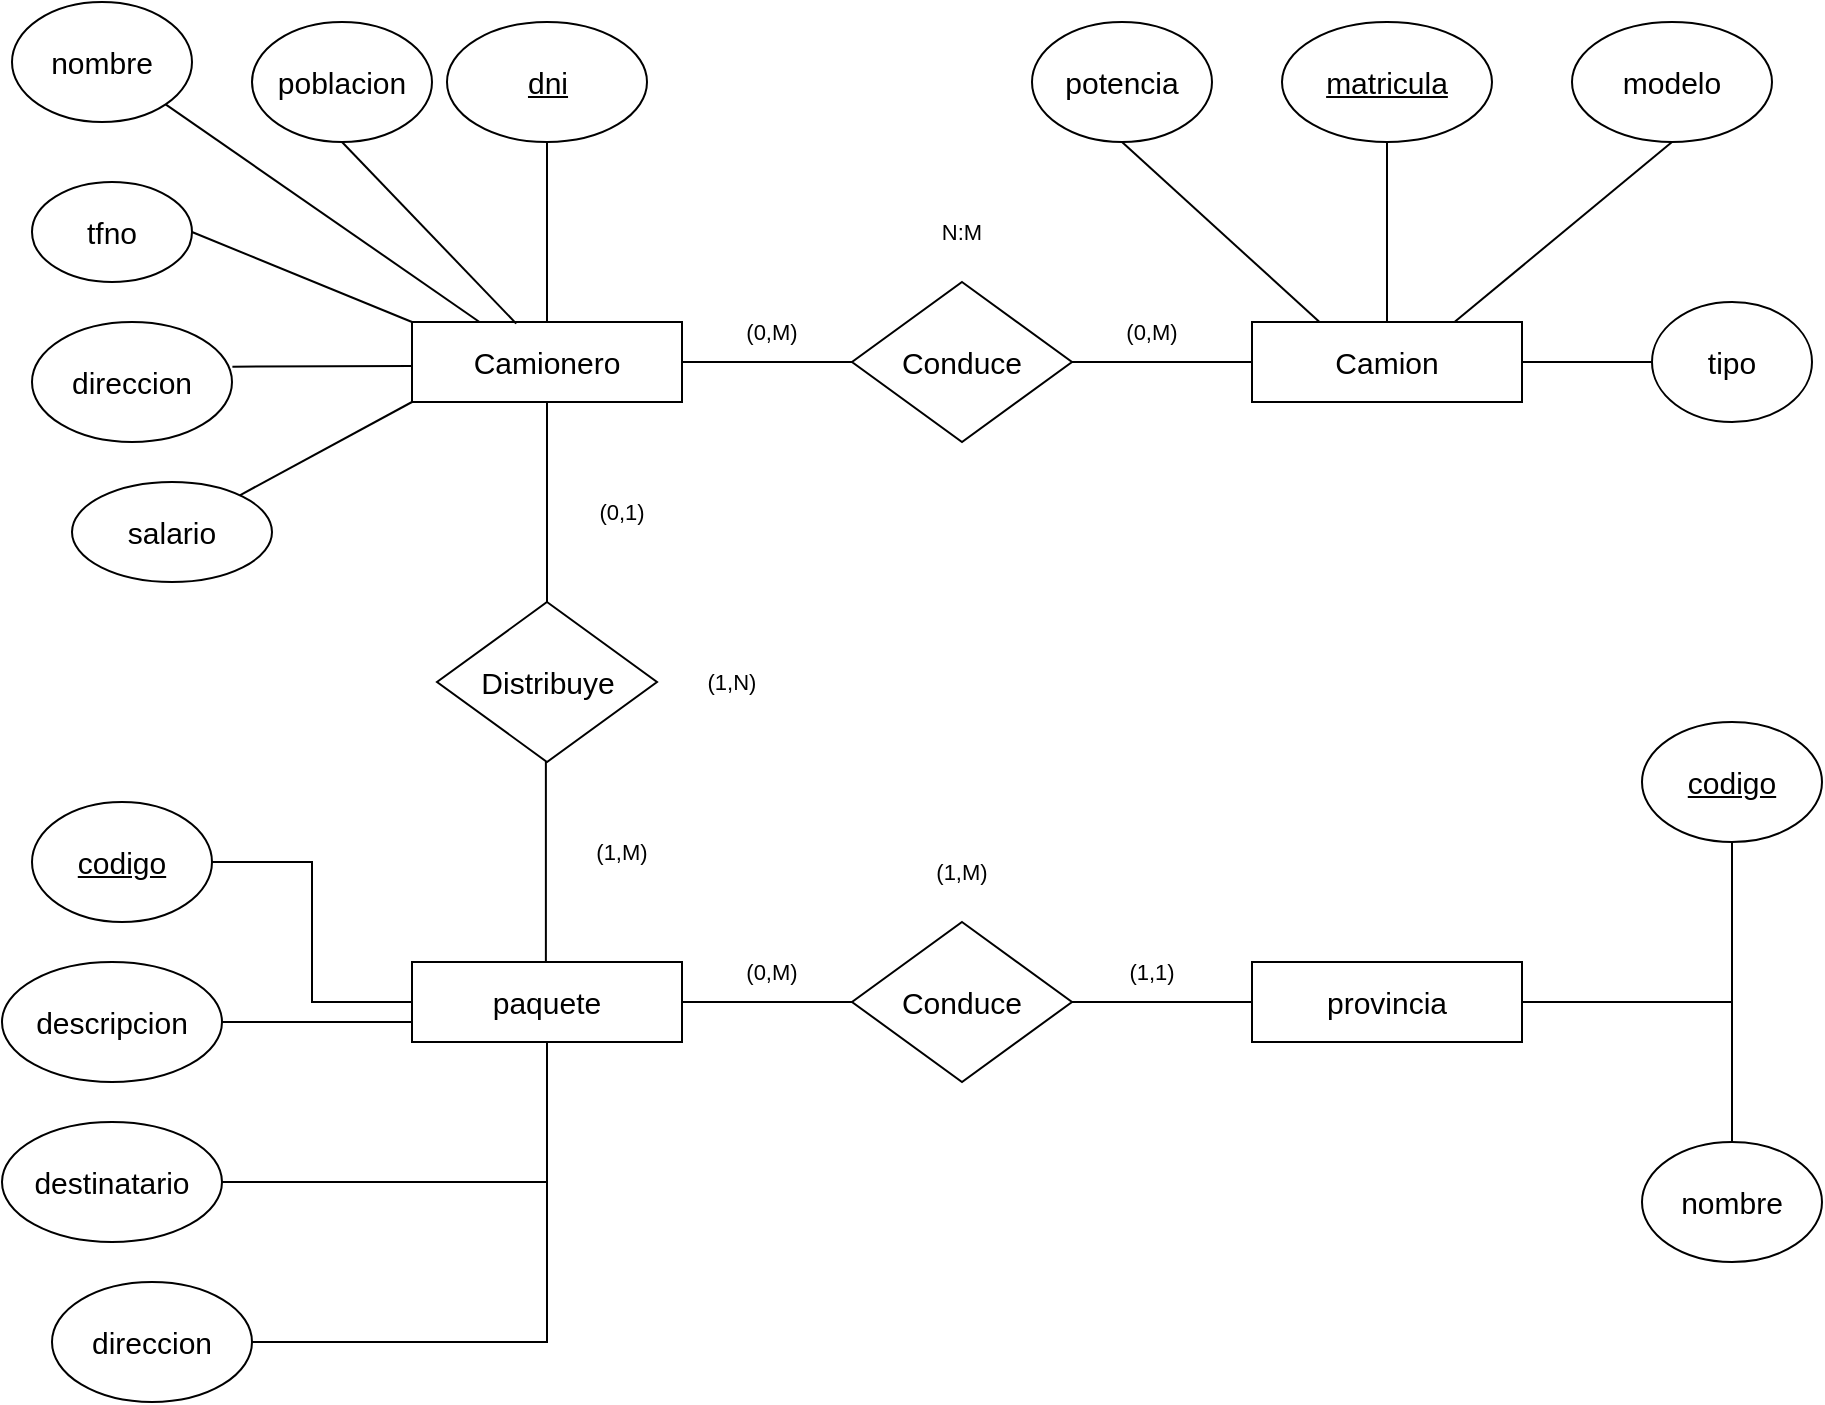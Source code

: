 <mxfile version="24.0.5" type="device" pages="2">
  <diagram name="Página-1" id="KXbG92y5uAsCccmv_xVL">
    <mxGraphModel dx="836" dy="478" grid="1" gridSize="10" guides="1" tooltips="1" connect="1" arrows="1" fold="1" page="1" pageScale="1" pageWidth="1920" pageHeight="1200" math="0" shadow="0">
      <root>
        <mxCell id="0" />
        <mxCell id="1" parent="0" />
        <mxCell id="WbHJc0x74v06CvwMN0MW-1" value="&lt;font style=&quot;font-size: 15px;&quot;&gt;nombre&lt;/font&gt;" style="ellipse;whiteSpace=wrap;html=1;" vertex="1" parent="1">
          <mxGeometry x="80" y="50" width="90" height="60" as="geometry" />
        </mxCell>
        <mxCell id="WbHJc0x74v06CvwMN0MW-2" value="&lt;font style=&quot;font-size: 15px;&quot;&gt;poblacion&lt;/font&gt;" style="ellipse;whiteSpace=wrap;html=1;" vertex="1" parent="1">
          <mxGeometry x="200" y="60" width="90" height="60" as="geometry" />
        </mxCell>
        <mxCell id="WbHJc0x74v06CvwMN0MW-3" value="&lt;u&gt;&lt;font style=&quot;font-size: 15px;&quot;&gt;dni&lt;/font&gt;&lt;/u&gt;" style="ellipse;whiteSpace=wrap;html=1;" vertex="1" parent="1">
          <mxGeometry x="297.5" y="60" width="100" height="60" as="geometry" />
        </mxCell>
        <mxCell id="WbHJc0x74v06CvwMN0MW-4" value="&lt;font style=&quot;font-size: 15px;&quot;&gt;Camionero&lt;/font&gt;" style="rounded=0;whiteSpace=wrap;html=1;" vertex="1" parent="1">
          <mxGeometry x="280" y="210" width="135" height="40" as="geometry" />
        </mxCell>
        <mxCell id="WbHJc0x74v06CvwMN0MW-5" value="" style="endArrow=none;html=1;rounded=0;exitX=0.5;exitY=1;exitDx=0;exitDy=0;entryX=0.5;entryY=0;entryDx=0;entryDy=0;" edge="1" parent="1" source="WbHJc0x74v06CvwMN0MW-3" target="WbHJc0x74v06CvwMN0MW-4">
          <mxGeometry width="50" height="50" relative="1" as="geometry">
            <mxPoint x="280" y="270" as="sourcePoint" />
            <mxPoint x="330" y="220" as="targetPoint" />
          </mxGeometry>
        </mxCell>
        <mxCell id="WbHJc0x74v06CvwMN0MW-6" value="" style="endArrow=none;html=1;rounded=0;entryX=0.5;entryY=1;entryDx=0;entryDy=0;exitX=0.386;exitY=0.02;exitDx=0;exitDy=0;exitPerimeter=0;" edge="1" parent="1" source="WbHJc0x74v06CvwMN0MW-4" target="WbHJc0x74v06CvwMN0MW-2">
          <mxGeometry width="50" height="50" relative="1" as="geometry">
            <mxPoint x="210" y="170" as="sourcePoint" />
            <mxPoint x="260" y="120" as="targetPoint" />
          </mxGeometry>
        </mxCell>
        <mxCell id="WbHJc0x74v06CvwMN0MW-8" value="" style="endArrow=none;html=1;rounded=0;entryX=0.25;entryY=0;entryDx=0;entryDy=0;exitX=1;exitY=1;exitDx=0;exitDy=0;" edge="1" parent="1" source="WbHJc0x74v06CvwMN0MW-1" target="WbHJc0x74v06CvwMN0MW-4">
          <mxGeometry width="50" height="50" relative="1" as="geometry">
            <mxPoint x="280" y="270" as="sourcePoint" />
            <mxPoint x="330" y="220" as="targetPoint" />
          </mxGeometry>
        </mxCell>
        <mxCell id="WbHJc0x74v06CvwMN0MW-9" value="&lt;font style=&quot;font-size: 15px;&quot;&gt;tfno&lt;/font&gt;" style="ellipse;whiteSpace=wrap;html=1;" vertex="1" parent="1">
          <mxGeometry x="90" y="140" width="80" height="50" as="geometry" />
        </mxCell>
        <mxCell id="WbHJc0x74v06CvwMN0MW-10" value="" style="endArrow=none;html=1;rounded=0;entryX=0;entryY=0;entryDx=0;entryDy=0;exitX=1;exitY=0.5;exitDx=0;exitDy=0;" edge="1" parent="1" source="WbHJc0x74v06CvwMN0MW-9" target="WbHJc0x74v06CvwMN0MW-4">
          <mxGeometry width="50" height="50" relative="1" as="geometry">
            <mxPoint x="280" y="270" as="sourcePoint" />
            <mxPoint x="330" y="220" as="targetPoint" />
          </mxGeometry>
        </mxCell>
        <mxCell id="WbHJc0x74v06CvwMN0MW-11" value="&lt;font style=&quot;font-size: 15px;&quot;&gt;direccion&lt;/font&gt;" style="ellipse;whiteSpace=wrap;html=1;" vertex="1" parent="1">
          <mxGeometry x="90" y="210" width="100" height="60" as="geometry" />
        </mxCell>
        <mxCell id="WbHJc0x74v06CvwMN0MW-12" value="" style="endArrow=none;html=1;rounded=0;exitX=1.002;exitY=0.372;exitDx=0;exitDy=0;exitPerimeter=0;" edge="1" parent="1" source="WbHJc0x74v06CvwMN0MW-11">
          <mxGeometry width="50" height="50" relative="1" as="geometry">
            <mxPoint x="280" y="270" as="sourcePoint" />
            <mxPoint x="280" y="232" as="targetPoint" />
          </mxGeometry>
        </mxCell>
        <mxCell id="WbHJc0x74v06CvwMN0MW-13" value="&lt;font style=&quot;font-size: 15px;&quot;&gt;salario&lt;/font&gt;" style="ellipse;whiteSpace=wrap;html=1;" vertex="1" parent="1">
          <mxGeometry x="110" y="290" width="100" height="50" as="geometry" />
        </mxCell>
        <mxCell id="WbHJc0x74v06CvwMN0MW-14" value="" style="endArrow=none;html=1;rounded=0;entryX=0;entryY=1;entryDx=0;entryDy=0;" edge="1" parent="1" source="WbHJc0x74v06CvwMN0MW-13" target="WbHJc0x74v06CvwMN0MW-4">
          <mxGeometry width="50" height="50" relative="1" as="geometry">
            <mxPoint x="280" y="270" as="sourcePoint" />
            <mxPoint x="330" y="220" as="targetPoint" />
          </mxGeometry>
        </mxCell>
        <mxCell id="WbHJc0x74v06CvwMN0MW-15" value="" style="endArrow=none;html=1;rounded=0;entryX=1;entryY=0.5;entryDx=0;entryDy=0;exitX=0;exitY=0.5;exitDx=0;exitDy=0;" edge="1" parent="1" source="WbHJc0x74v06CvwMN0MW-16" target="WbHJc0x74v06CvwMN0MW-4">
          <mxGeometry width="50" height="50" relative="1" as="geometry">
            <mxPoint x="500" y="230" as="sourcePoint" />
            <mxPoint x="490" y="220" as="targetPoint" />
          </mxGeometry>
        </mxCell>
        <mxCell id="WbHJc0x74v06CvwMN0MW-16" value="&lt;font style=&quot;font-size: 15px;&quot;&gt;Conduce&lt;/font&gt;" style="rhombus;whiteSpace=wrap;html=1;" vertex="1" parent="1">
          <mxGeometry x="500" y="190" width="110" height="80" as="geometry" />
        </mxCell>
        <mxCell id="WbHJc0x74v06CvwMN0MW-17" value="" style="endArrow=none;html=1;rounded=0;exitX=0;exitY=0.5;exitDx=0;exitDy=0;entryX=1;entryY=0.5;entryDx=0;entryDy=0;" edge="1" parent="1" source="WbHJc0x74v06CvwMN0MW-18" target="WbHJc0x74v06CvwMN0MW-16">
          <mxGeometry width="50" height="50" relative="1" as="geometry">
            <mxPoint x="695" y="229.44" as="sourcePoint" />
            <mxPoint x="620" y="230" as="targetPoint" />
          </mxGeometry>
        </mxCell>
        <mxCell id="WbHJc0x74v06CvwMN0MW-18" value="&lt;font style=&quot;font-size: 15px;&quot;&gt;Camion&lt;/font&gt;" style="rounded=0;whiteSpace=wrap;html=1;" vertex="1" parent="1">
          <mxGeometry x="700" y="210" width="135" height="40" as="geometry" />
        </mxCell>
        <mxCell id="WbHJc0x74v06CvwMN0MW-19" value="&lt;font style=&quot;font-size: 15px;&quot;&gt;potencia&lt;/font&gt;" style="ellipse;whiteSpace=wrap;html=1;" vertex="1" parent="1">
          <mxGeometry x="590" y="60" width="90" height="60" as="geometry" />
        </mxCell>
        <mxCell id="WbHJc0x74v06CvwMN0MW-20" value="&lt;u&gt;&lt;font style=&quot;font-size: 15px;&quot;&gt;matricula&lt;/font&gt;&lt;/u&gt;" style="ellipse;whiteSpace=wrap;html=1;" vertex="1" parent="1">
          <mxGeometry x="715" y="60" width="105" height="60" as="geometry" />
        </mxCell>
        <mxCell id="WbHJc0x74v06CvwMN0MW-21" value="&lt;font style=&quot;font-size: 15px;&quot;&gt;modelo&lt;/font&gt;" style="ellipse;whiteSpace=wrap;html=1;" vertex="1" parent="1">
          <mxGeometry x="860" y="60" width="100" height="60" as="geometry" />
        </mxCell>
        <mxCell id="WbHJc0x74v06CvwMN0MW-22" value="" style="endArrow=none;html=1;rounded=0;entryX=0.5;entryY=1;entryDx=0;entryDy=0;exitX=0.5;exitY=0;exitDx=0;exitDy=0;" edge="1" parent="1" source="WbHJc0x74v06CvwMN0MW-18" target="WbHJc0x74v06CvwMN0MW-20">
          <mxGeometry width="50" height="50" relative="1" as="geometry">
            <mxPoint x="560" y="210" as="sourcePoint" />
            <mxPoint x="610" y="160" as="targetPoint" />
          </mxGeometry>
        </mxCell>
        <mxCell id="WbHJc0x74v06CvwMN0MW-23" value="" style="endArrow=none;html=1;rounded=0;entryX=0.5;entryY=1;entryDx=0;entryDy=0;exitX=0.25;exitY=0;exitDx=0;exitDy=0;" edge="1" parent="1" source="WbHJc0x74v06CvwMN0MW-18" target="WbHJc0x74v06CvwMN0MW-19">
          <mxGeometry width="50" height="50" relative="1" as="geometry">
            <mxPoint x="560" y="210" as="sourcePoint" />
            <mxPoint x="610" y="160" as="targetPoint" />
          </mxGeometry>
        </mxCell>
        <mxCell id="WbHJc0x74v06CvwMN0MW-24" value="" style="endArrow=none;html=1;rounded=0;entryX=0.5;entryY=1;entryDx=0;entryDy=0;exitX=0.75;exitY=0;exitDx=0;exitDy=0;" edge="1" parent="1" source="WbHJc0x74v06CvwMN0MW-18" target="WbHJc0x74v06CvwMN0MW-21">
          <mxGeometry width="50" height="50" relative="1" as="geometry">
            <mxPoint x="560" y="210" as="sourcePoint" />
            <mxPoint x="610" y="160" as="targetPoint" />
          </mxGeometry>
        </mxCell>
        <mxCell id="WbHJc0x74v06CvwMN0MW-25" value="&lt;font style=&quot;font-size: 15px;&quot;&gt;tipo&lt;/font&gt;" style="ellipse;whiteSpace=wrap;html=1;" vertex="1" parent="1">
          <mxGeometry x="900" y="200" width="80" height="60" as="geometry" />
        </mxCell>
        <mxCell id="WbHJc0x74v06CvwMN0MW-26" value="" style="endArrow=none;html=1;rounded=0;entryX=0;entryY=0.5;entryDx=0;entryDy=0;exitX=1;exitY=0.5;exitDx=0;exitDy=0;" edge="1" parent="1" source="WbHJc0x74v06CvwMN0MW-18" target="WbHJc0x74v06CvwMN0MW-25">
          <mxGeometry width="50" height="50" relative="1" as="geometry">
            <mxPoint x="560" y="210" as="sourcePoint" />
            <mxPoint x="610" y="160" as="targetPoint" />
          </mxGeometry>
        </mxCell>
        <mxCell id="WbHJc0x74v06CvwMN0MW-27" value="&lt;font style=&quot;font-size: 15px;&quot;&gt;Distribuye&lt;/font&gt;" style="rhombus;whiteSpace=wrap;html=1;" vertex="1" parent="1">
          <mxGeometry x="292.5" y="350" width="110" height="80" as="geometry" />
        </mxCell>
        <mxCell id="WbHJc0x74v06CvwMN0MW-28" value="" style="endArrow=none;html=1;rounded=0;exitX=0.5;exitY=0;exitDx=0;exitDy=0;" edge="1" parent="1" source="WbHJc0x74v06CvwMN0MW-27" target="WbHJc0x74v06CvwMN0MW-4">
          <mxGeometry width="50" height="50" relative="1" as="geometry">
            <mxPoint x="560" y="440" as="sourcePoint" />
            <mxPoint x="610" y="390" as="targetPoint" />
          </mxGeometry>
        </mxCell>
        <mxCell id="WbHJc0x74v06CvwMN0MW-29" value="" style="endArrow=none;html=1;rounded=0;exitX=0.5;exitY=0;exitDx=0;exitDy=0;" edge="1" parent="1">
          <mxGeometry width="50" height="50" relative="1" as="geometry">
            <mxPoint x="346.94" y="530" as="sourcePoint" />
            <mxPoint x="346.94" y="430" as="targetPoint" />
          </mxGeometry>
        </mxCell>
        <mxCell id="WbHJc0x74v06CvwMN0MW-32" style="edgeStyle=orthogonalEdgeStyle;rounded=0;orthogonalLoop=1;jettySize=auto;html=1;exitX=0;exitY=0.5;exitDx=0;exitDy=0;entryX=1;entryY=0.5;entryDx=0;entryDy=0;endArrow=none;endFill=0;" edge="1" parent="1" source="WbHJc0x74v06CvwMN0MW-30" target="WbHJc0x74v06CvwMN0MW-31">
          <mxGeometry relative="1" as="geometry" />
        </mxCell>
        <mxCell id="WbHJc0x74v06CvwMN0MW-35" style="edgeStyle=orthogonalEdgeStyle;rounded=0;orthogonalLoop=1;jettySize=auto;html=1;exitX=0;exitY=0.75;exitDx=0;exitDy=0;entryX=1;entryY=0.5;entryDx=0;entryDy=0;endArrow=none;endFill=0;" edge="1" parent="1" source="WbHJc0x74v06CvwMN0MW-30" target="WbHJc0x74v06CvwMN0MW-34">
          <mxGeometry relative="1" as="geometry" />
        </mxCell>
        <mxCell id="WbHJc0x74v06CvwMN0MW-37" style="edgeStyle=orthogonalEdgeStyle;rounded=0;orthogonalLoop=1;jettySize=auto;html=1;exitX=0.5;exitY=1;exitDx=0;exitDy=0;entryX=1;entryY=0.5;entryDx=0;entryDy=0;strokeColor=default;align=center;verticalAlign=middle;fontFamily=Helvetica;fontSize=11;fontColor=default;labelBackgroundColor=default;endArrow=none;endFill=0;" edge="1" parent="1" source="WbHJc0x74v06CvwMN0MW-30" target="WbHJc0x74v06CvwMN0MW-36">
          <mxGeometry relative="1" as="geometry" />
        </mxCell>
        <mxCell id="WbHJc0x74v06CvwMN0MW-39" style="edgeStyle=orthogonalEdgeStyle;rounded=0;orthogonalLoop=1;jettySize=auto;html=1;exitX=0.5;exitY=1;exitDx=0;exitDy=0;entryX=1;entryY=0.5;entryDx=0;entryDy=0;strokeColor=default;align=center;verticalAlign=middle;fontFamily=Helvetica;fontSize=11;fontColor=default;labelBackgroundColor=default;endArrow=none;endFill=0;" edge="1" parent="1" source="WbHJc0x74v06CvwMN0MW-30" target="WbHJc0x74v06CvwMN0MW-38">
          <mxGeometry relative="1" as="geometry" />
        </mxCell>
        <mxCell id="WbHJc0x74v06CvwMN0MW-41" style="edgeStyle=orthogonalEdgeStyle;rounded=0;orthogonalLoop=1;jettySize=auto;html=1;exitX=1;exitY=0.5;exitDx=0;exitDy=0;entryX=0;entryY=0.5;entryDx=0;entryDy=0;strokeColor=default;align=center;verticalAlign=middle;fontFamily=Helvetica;fontSize=11;fontColor=default;labelBackgroundColor=default;endArrow=none;endFill=0;" edge="1" parent="1" source="WbHJc0x74v06CvwMN0MW-30" target="WbHJc0x74v06CvwMN0MW-40">
          <mxGeometry relative="1" as="geometry" />
        </mxCell>
        <mxCell id="WbHJc0x74v06CvwMN0MW-30" value="&lt;font style=&quot;font-size: 15px;&quot;&gt;paquete&lt;/font&gt;" style="rounded=0;whiteSpace=wrap;html=1;" vertex="1" parent="1">
          <mxGeometry x="280" y="530" width="135" height="40" as="geometry" />
        </mxCell>
        <mxCell id="WbHJc0x74v06CvwMN0MW-31" value="&lt;font style=&quot;font-size: 15px;&quot;&gt;&lt;u&gt;codigo&lt;/u&gt;&lt;/font&gt;" style="ellipse;whiteSpace=wrap;html=1;" vertex="1" parent="1">
          <mxGeometry x="90" y="450" width="90" height="60" as="geometry" />
        </mxCell>
        <mxCell id="WbHJc0x74v06CvwMN0MW-34" value="&lt;font style=&quot;font-size: 15px;&quot;&gt;descripcion&lt;/font&gt;" style="ellipse;whiteSpace=wrap;html=1;" vertex="1" parent="1">
          <mxGeometry x="75" y="530" width="110" height="60" as="geometry" />
        </mxCell>
        <mxCell id="WbHJc0x74v06CvwMN0MW-36" value="&lt;font style=&quot;font-size: 15px;&quot;&gt;destinatario&lt;/font&gt;" style="ellipse;whiteSpace=wrap;html=1;fontFamily=Helvetica;fontSize=11;fontColor=default;labelBackgroundColor=default;" vertex="1" parent="1">
          <mxGeometry x="75" y="610" width="110" height="60" as="geometry" />
        </mxCell>
        <mxCell id="WbHJc0x74v06CvwMN0MW-38" value="&lt;font style=&quot;font-size: 15px;&quot;&gt;direccion&lt;/font&gt;" style="ellipse;whiteSpace=wrap;html=1;" vertex="1" parent="1">
          <mxGeometry x="100" y="690" width="100" height="60" as="geometry" />
        </mxCell>
        <mxCell id="WbHJc0x74v06CvwMN0MW-43" style="edgeStyle=orthogonalEdgeStyle;rounded=0;orthogonalLoop=1;jettySize=auto;html=1;exitX=1;exitY=0.5;exitDx=0;exitDy=0;entryX=0;entryY=0.5;entryDx=0;entryDy=0;strokeColor=default;align=center;verticalAlign=middle;fontFamily=Helvetica;fontSize=11;fontColor=default;labelBackgroundColor=default;endArrow=none;endFill=0;" edge="1" parent="1" source="WbHJc0x74v06CvwMN0MW-40" target="WbHJc0x74v06CvwMN0MW-42">
          <mxGeometry relative="1" as="geometry" />
        </mxCell>
        <mxCell id="WbHJc0x74v06CvwMN0MW-40" value="&lt;font style=&quot;font-size: 15px;&quot;&gt;Conduce&lt;/font&gt;" style="rhombus;whiteSpace=wrap;html=1;" vertex="1" parent="1">
          <mxGeometry x="500" y="510" width="110" height="80" as="geometry" />
        </mxCell>
        <mxCell id="WbHJc0x74v06CvwMN0MW-46" style="edgeStyle=orthogonalEdgeStyle;rounded=0;orthogonalLoop=1;jettySize=auto;html=1;exitX=1;exitY=0.5;exitDx=0;exitDy=0;entryX=0.5;entryY=1;entryDx=0;entryDy=0;strokeColor=default;align=center;verticalAlign=middle;fontFamily=Helvetica;fontSize=11;fontColor=default;labelBackgroundColor=default;endArrow=none;endFill=0;" edge="1" parent="1" source="WbHJc0x74v06CvwMN0MW-42" target="WbHJc0x74v06CvwMN0MW-44">
          <mxGeometry relative="1" as="geometry" />
        </mxCell>
        <mxCell id="WbHJc0x74v06CvwMN0MW-47" style="edgeStyle=orthogonalEdgeStyle;rounded=0;orthogonalLoop=1;jettySize=auto;html=1;exitX=1;exitY=0.5;exitDx=0;exitDy=0;entryX=0.5;entryY=0;entryDx=0;entryDy=0;strokeColor=default;align=center;verticalAlign=middle;fontFamily=Helvetica;fontSize=11;fontColor=default;labelBackgroundColor=default;endArrow=none;endFill=0;" edge="1" parent="1" source="WbHJc0x74v06CvwMN0MW-42" target="WbHJc0x74v06CvwMN0MW-45">
          <mxGeometry relative="1" as="geometry" />
        </mxCell>
        <mxCell id="WbHJc0x74v06CvwMN0MW-42" value="&lt;font style=&quot;font-size: 15px;&quot;&gt;provincia&lt;/font&gt;" style="rounded=0;whiteSpace=wrap;html=1;" vertex="1" parent="1">
          <mxGeometry x="700" y="530" width="135" height="40" as="geometry" />
        </mxCell>
        <mxCell id="WbHJc0x74v06CvwMN0MW-44" value="&lt;font style=&quot;font-size: 15px;&quot;&gt;&lt;u&gt;codigo&lt;/u&gt;&lt;/font&gt;" style="ellipse;whiteSpace=wrap;html=1;" vertex="1" parent="1">
          <mxGeometry x="895" y="410" width="90" height="60" as="geometry" />
        </mxCell>
        <mxCell id="WbHJc0x74v06CvwMN0MW-45" value="&lt;font style=&quot;font-size: 15px;&quot;&gt;nombre&lt;/font&gt;" style="ellipse;whiteSpace=wrap;html=1;" vertex="1" parent="1">
          <mxGeometry x="895" y="620" width="90" height="60" as="geometry" />
        </mxCell>
        <mxCell id="WbHJc0x74v06CvwMN0MW-48" value="(0,M)" style="text;html=1;align=center;verticalAlign=middle;whiteSpace=wrap;rounded=0;fontFamily=Helvetica;fontSize=11;fontColor=default;labelBackgroundColor=default;" vertex="1" parent="1">
          <mxGeometry x="430" y="200" width="60" height="30" as="geometry" />
        </mxCell>
        <mxCell id="WbHJc0x74v06CvwMN0MW-49" value="(0,M)" style="text;html=1;align=center;verticalAlign=middle;whiteSpace=wrap;rounded=0;fontFamily=Helvetica;fontSize=11;fontColor=default;labelBackgroundColor=default;" vertex="1" parent="1">
          <mxGeometry x="430" y="520" width="60" height="30" as="geometry" />
        </mxCell>
        <mxCell id="WbHJc0x74v06CvwMN0MW-53" value="(0,M)" style="text;html=1;align=center;verticalAlign=middle;whiteSpace=wrap;rounded=0;fontFamily=Helvetica;fontSize=11;fontColor=default;labelBackgroundColor=default;" vertex="1" parent="1">
          <mxGeometry x="620" y="200" width="60" height="30" as="geometry" />
        </mxCell>
        <mxCell id="WbHJc0x74v06CvwMN0MW-54" value="(1,1)" style="text;html=1;align=center;verticalAlign=middle;whiteSpace=wrap;rounded=0;fontFamily=Helvetica;fontSize=11;fontColor=default;labelBackgroundColor=default;" vertex="1" parent="1">
          <mxGeometry x="620" y="520" width="60" height="30" as="geometry" />
        </mxCell>
        <mxCell id="WbHJc0x74v06CvwMN0MW-55" value="(0,1)" style="text;html=1;align=center;verticalAlign=middle;whiteSpace=wrap;rounded=0;fontFamily=Helvetica;fontSize=11;fontColor=default;labelBackgroundColor=default;" vertex="1" parent="1">
          <mxGeometry x="355" y="290" width="60" height="30" as="geometry" />
        </mxCell>
        <mxCell id="WbHJc0x74v06CvwMN0MW-56" value="(1,M)" style="text;html=1;align=center;verticalAlign=middle;whiteSpace=wrap;rounded=0;fontFamily=Helvetica;fontSize=11;fontColor=default;labelBackgroundColor=default;" vertex="1" parent="1">
          <mxGeometry x="355" y="460" width="60" height="30" as="geometry" />
        </mxCell>
        <mxCell id="WbHJc0x74v06CvwMN0MW-57" value="(1,N)" style="text;html=1;align=center;verticalAlign=middle;whiteSpace=wrap;rounded=0;fontFamily=Helvetica;fontSize=11;fontColor=default;labelBackgroundColor=default;" vertex="1" parent="1">
          <mxGeometry x="410" y="375" width="60" height="30" as="geometry" />
        </mxCell>
        <mxCell id="WbHJc0x74v06CvwMN0MW-58" value="(1,M)" style="text;html=1;align=center;verticalAlign=middle;whiteSpace=wrap;rounded=0;fontFamily=Helvetica;fontSize=11;fontColor=default;labelBackgroundColor=default;" vertex="1" parent="1">
          <mxGeometry x="525" y="470" width="60" height="30" as="geometry" />
        </mxCell>
        <mxCell id="WbHJc0x74v06CvwMN0MW-59" value="N:M" style="text;html=1;align=center;verticalAlign=middle;whiteSpace=wrap;rounded=0;fontFamily=Helvetica;fontSize=11;fontColor=default;labelBackgroundColor=default;" vertex="1" parent="1">
          <mxGeometry x="525" y="150" width="60" height="30" as="geometry" />
        </mxCell>
      </root>
    </mxGraphModel>
  </diagram>
  <diagram id="-B7qhO6yc8n2Gvb5EMVX" name="Página-2">
    <mxGraphModel dx="993" dy="568" grid="1" gridSize="10" guides="1" tooltips="1" connect="1" arrows="1" fold="1" page="1" pageScale="1" pageWidth="1920" pageHeight="1200" math="0" shadow="0">
      <root>
        <mxCell id="0" />
        <mxCell id="1" parent="0" />
        <mxCell id="ll_5W8jiElfBMTMBmkTI-21" value="" style="edgeStyle=none;rounded=0;orthogonalLoop=1;jettySize=auto;html=1;strokeColor=default;align=center;verticalAlign=middle;fontFamily=Helvetica;fontSize=11;fontColor=default;labelBackgroundColor=default;endArrow=none;endFill=0;entryX=0;entryY=0.5;entryDx=0;entryDy=0;" edge="1" parent="1" source="yZ0iv_QkneaxjMIN7TOF-1" target="ll_5W8jiElfBMTMBmkTI-22">
          <mxGeometry relative="1" as="geometry">
            <mxPoint x="485" y="180" as="targetPoint" />
          </mxGeometry>
        </mxCell>
        <mxCell id="yZ0iv_QkneaxjMIN7TOF-1" value="&lt;font style=&quot;font-size: 14px;&quot;&gt;Plantas&lt;/font&gt;" style="rounded=0;whiteSpace=wrap;html=1;fontFamily=Helvetica;fontSize=11;fontColor=default;labelBackgroundColor=default;" vertex="1" parent="1">
          <mxGeometry x="265" y="160" width="120" height="40" as="geometry" />
        </mxCell>
        <mxCell id="ll_5W8jiElfBMTMBmkTI-14" style="edgeStyle=none;rounded=0;orthogonalLoop=1;jettySize=auto;html=1;exitX=0.5;exitY=1;exitDx=0;exitDy=0;entryX=0.5;entryY=0;entryDx=0;entryDy=0;strokeColor=default;align=center;verticalAlign=middle;fontFamily=Helvetica;fontSize=11;fontColor=default;labelBackgroundColor=default;endArrow=none;endFill=0;" edge="1" parent="1" source="yZ0iv_QkneaxjMIN7TOF-2" target="yZ0iv_QkneaxjMIN7TOF-1">
          <mxGeometry relative="1" as="geometry" />
        </mxCell>
        <mxCell id="yZ0iv_QkneaxjMIN7TOF-2" value="&lt;font style=&quot;font-size: 15px;&quot;&gt;&lt;u&gt;color&lt;/u&gt;&lt;/font&gt;" style="ellipse;whiteSpace=wrap;html=1;fontFamily=Helvetica;fontSize=11;fontColor=default;labelBackgroundColor=default;" vertex="1" parent="1">
          <mxGeometry x="365" y="50" width="100" height="50" as="geometry" />
        </mxCell>
        <mxCell id="ll_5W8jiElfBMTMBmkTI-13" style="edgeStyle=none;rounded=0;orthogonalLoop=1;jettySize=auto;html=1;exitX=0.5;exitY=1;exitDx=0;exitDy=0;entryX=0.25;entryY=0;entryDx=0;entryDy=0;strokeColor=default;align=center;verticalAlign=middle;fontFamily=Helvetica;fontSize=11;fontColor=default;labelBackgroundColor=default;endArrow=none;endFill=0;" edge="1" parent="1" source="ll_5W8jiElfBMTMBmkTI-2" target="yZ0iv_QkneaxjMIN7TOF-1">
          <mxGeometry relative="1" as="geometry" />
        </mxCell>
        <mxCell id="ll_5W8jiElfBMTMBmkTI-2" value="&lt;font style=&quot;font-size: 14px;&quot;&gt;superficie&lt;/font&gt;" style="ellipse;whiteSpace=wrap;html=1;fontFamily=Helvetica;fontSize=11;fontColor=default;labelBackgroundColor=default;" vertex="1" parent="1">
          <mxGeometry x="245" y="50" width="100" height="50" as="geometry" />
        </mxCell>
        <mxCell id="ll_5W8jiElfBMTMBmkTI-11" style="rounded=0;orthogonalLoop=1;jettySize=auto;html=1;exitX=1;exitY=1;exitDx=0;exitDy=0;entryX=0;entryY=0;entryDx=0;entryDy=0;strokeColor=default;align=center;verticalAlign=middle;fontFamily=Helvetica;fontSize=11;fontColor=default;labelBackgroundColor=default;endArrow=none;endFill=0;" edge="1" parent="1" source="ll_5W8jiElfBMTMBmkTI-3" target="yZ0iv_QkneaxjMIN7TOF-1">
          <mxGeometry relative="1" as="geometry" />
        </mxCell>
        <mxCell id="ll_5W8jiElfBMTMBmkTI-3" value="&lt;font style=&quot;font-size: 14px;&quot;&gt;superficie&lt;/font&gt;" style="ellipse;whiteSpace=wrap;html=1;fontFamily=Helvetica;fontSize=11;fontColor=default;labelBackgroundColor=default;" vertex="1" parent="1">
          <mxGeometry x="115" y="40" width="100" height="50" as="geometry" />
        </mxCell>
        <mxCell id="ll_5W8jiElfBMTMBmkTI-15" style="edgeStyle=none;rounded=0;orthogonalLoop=1;jettySize=auto;html=1;exitX=1;exitY=1;exitDx=0;exitDy=0;strokeColor=default;align=center;verticalAlign=middle;fontFamily=Helvetica;fontSize=11;fontColor=default;labelBackgroundColor=default;endArrow=none;endFill=0;" edge="1" parent="1" source="ll_5W8jiElfBMTMBmkTI-4" target="yZ0iv_QkneaxjMIN7TOF-1">
          <mxGeometry relative="1" as="geometry" />
        </mxCell>
        <mxCell id="ll_5W8jiElfBMTMBmkTI-4" value="&lt;font style=&quot;font-size: 14px;&quot;&gt;superficie&lt;/font&gt;" style="ellipse;whiteSpace=wrap;html=1;fontFamily=Helvetica;fontSize=11;fontColor=default;labelBackgroundColor=default;" vertex="1" parent="1">
          <mxGeometry x="85" y="120" width="100" height="50" as="geometry" />
        </mxCell>
        <mxCell id="ll_5W8jiElfBMTMBmkTI-16" style="edgeStyle=none;rounded=0;orthogonalLoop=1;jettySize=auto;html=1;exitX=1;exitY=0;exitDx=0;exitDy=0;entryX=0;entryY=0.75;entryDx=0;entryDy=0;strokeColor=default;align=center;verticalAlign=middle;fontFamily=Helvetica;fontSize=11;fontColor=default;labelBackgroundColor=default;endArrow=none;endFill=0;" edge="1" parent="1" source="ll_5W8jiElfBMTMBmkTI-5" target="yZ0iv_QkneaxjMIN7TOF-1">
          <mxGeometry relative="1" as="geometry" />
        </mxCell>
        <mxCell id="ll_5W8jiElfBMTMBmkTI-5" value="&lt;font style=&quot;font-size: 14px;&quot;&gt;superficie&lt;/font&gt;" style="ellipse;whiteSpace=wrap;html=1;fontFamily=Helvetica;fontSize=11;fontColor=default;labelBackgroundColor=default;" vertex="1" parent="1">
          <mxGeometry x="85" y="200" width="100" height="50" as="geometry" />
        </mxCell>
        <mxCell id="ll_5W8jiElfBMTMBmkTI-24" value="" style="edgeStyle=none;rounded=0;orthogonalLoop=1;jettySize=auto;html=1;strokeColor=default;align=center;verticalAlign=middle;fontFamily=Helvetica;fontSize=11;fontColor=default;labelBackgroundColor=default;endArrow=none;endFill=0;" edge="1" parent="1" source="ll_5W8jiElfBMTMBmkTI-22" target="ll_5W8jiElfBMTMBmkTI-23">
          <mxGeometry relative="1" as="geometry" />
        </mxCell>
        <mxCell id="ll_5W8jiElfBMTMBmkTI-22" value="&lt;font style=&quot;font-size: 14px;&quot;&gt;Encuentran&lt;/font&gt;" style="rhombus;whiteSpace=wrap;html=1;fontFamily=Helvetica;fontSize=11;fontColor=default;labelBackgroundColor=default;" vertex="1" parent="1">
          <mxGeometry x="485" y="140" width="130" height="80" as="geometry" />
        </mxCell>
        <mxCell id="ll_5W8jiElfBMTMBmkTI-23" value="&lt;font style=&quot;font-size: 14px;&quot;&gt;Maquinas&lt;/font&gt;" style="whiteSpace=wrap;html=1;fontSize=11;labelBackgroundColor=default;" vertex="1" parent="1">
          <mxGeometry x="705" y="160" width="120" height="40" as="geometry" />
        </mxCell>
        <mxCell id="ll_5W8jiElfBMTMBmkTI-31" style="edgeStyle=none;rounded=0;orthogonalLoop=1;jettySize=auto;html=1;exitX=0.5;exitY=1;exitDx=0;exitDy=0;strokeColor=default;align=center;verticalAlign=middle;fontFamily=Helvetica;fontSize=11;fontColor=default;labelBackgroundColor=default;endArrow=none;endFill=0;" edge="1" parent="1" source="ll_5W8jiElfBMTMBmkTI-26" target="ll_5W8jiElfBMTMBmkTI-23">
          <mxGeometry relative="1" as="geometry" />
        </mxCell>
        <mxCell id="ll_5W8jiElfBMTMBmkTI-26" value="&lt;font style=&quot;font-size: 15px;&quot;&gt;Marca&lt;/font&gt;" style="ellipse;whiteSpace=wrap;html=1;fontFamily=Helvetica;fontSize=11;fontColor=default;labelBackgroundColor=default;" vertex="1" parent="1">
          <mxGeometry x="715" y="50" width="100" height="50" as="geometry" />
        </mxCell>
        <mxCell id="ll_5W8jiElfBMTMBmkTI-29" style="edgeStyle=none;rounded=0;orthogonalLoop=1;jettySize=auto;html=1;exitX=0;exitY=1;exitDx=0;exitDy=0;entryX=1;entryY=0;entryDx=0;entryDy=0;strokeColor=default;align=center;verticalAlign=middle;fontFamily=Helvetica;fontSize=11;fontColor=default;labelBackgroundColor=default;endArrow=none;endFill=0;" edge="1" parent="1" source="ll_5W8jiElfBMTMBmkTI-27" target="ll_5W8jiElfBMTMBmkTI-23">
          <mxGeometry relative="1" as="geometry" />
        </mxCell>
        <mxCell id="ll_5W8jiElfBMTMBmkTI-27" value="&lt;font style=&quot;font-size: 15px;&quot;&gt;modelo&lt;/font&gt;" style="ellipse;whiteSpace=wrap;html=1;fontFamily=Helvetica;fontSize=11;fontColor=default;labelBackgroundColor=default;" vertex="1" parent="1">
          <mxGeometry x="865" y="60" width="100" height="50" as="geometry" />
        </mxCell>
        <mxCell id="ll_5W8jiElfBMTMBmkTI-30" style="edgeStyle=none;rounded=0;orthogonalLoop=1;jettySize=auto;html=1;exitX=0;exitY=0.5;exitDx=0;exitDy=0;entryX=1;entryY=0.5;entryDx=0;entryDy=0;strokeColor=default;align=center;verticalAlign=middle;fontFamily=Helvetica;fontSize=11;fontColor=default;labelBackgroundColor=default;endArrow=none;endFill=0;" edge="1" parent="1" source="ll_5W8jiElfBMTMBmkTI-28" target="ll_5W8jiElfBMTMBmkTI-23">
          <mxGeometry relative="1" as="geometry" />
        </mxCell>
        <mxCell id="ll_5W8jiElfBMTMBmkTI-28" value="&lt;span style=&quot;font-size: 15px;&quot;&gt;&lt;u&gt;numero&lt;/u&gt;&lt;/span&gt;" style="ellipse;whiteSpace=wrap;html=1;fontFamily=Helvetica;fontSize=11;fontColor=default;labelBackgroundColor=default;" vertex="1" parent="1">
          <mxGeometry x="895" y="155" width="100" height="50" as="geometry" />
        </mxCell>
        <mxCell id="ll_5W8jiElfBMTMBmkTI-35" style="edgeStyle=none;rounded=0;orthogonalLoop=1;jettySize=auto;html=1;exitX=0.5;exitY=0;exitDx=0;exitDy=0;entryX=0.5;entryY=1;entryDx=0;entryDy=0;strokeColor=default;align=center;verticalAlign=middle;fontFamily=Helvetica;fontSize=11;fontColor=default;labelBackgroundColor=default;endArrow=none;endFill=0;" edge="1" parent="1" source="ll_5W8jiElfBMTMBmkTI-34" target="ll_5W8jiElfBMTMBmkTI-23">
          <mxGeometry relative="1" as="geometry" />
        </mxCell>
        <mxCell id="ll_5W8jiElfBMTMBmkTI-37" value="" style="edgeStyle=none;rounded=0;orthogonalLoop=1;jettySize=auto;html=1;strokeColor=default;align=center;verticalAlign=middle;fontFamily=Helvetica;fontSize=11;fontColor=default;labelBackgroundColor=default;endArrow=none;endFill=0;" edge="1" parent="1" source="ll_5W8jiElfBMTMBmkTI-34" target="ll_5W8jiElfBMTMBmkTI-36">
          <mxGeometry relative="1" as="geometry" />
        </mxCell>
        <mxCell id="ll_5W8jiElfBMTMBmkTI-34" value="&lt;font style=&quot;font-size: 14px;&quot;&gt;operan&lt;/font&gt;" style="rhombus;whiteSpace=wrap;html=1;fontFamily=Helvetica;fontSize=11;fontColor=default;labelBackgroundColor=default;" vertex="1" parent="1">
          <mxGeometry x="700" y="280" width="130" height="80" as="geometry" />
        </mxCell>
        <mxCell id="ll_5W8jiElfBMTMBmkTI-53" style="edgeStyle=none;rounded=0;orthogonalLoop=1;jettySize=auto;html=1;exitX=0.5;exitY=1;exitDx=0;exitDy=0;entryX=0.5;entryY=0;entryDx=0;entryDy=0;strokeColor=default;align=center;verticalAlign=middle;fontFamily=Helvetica;fontSize=11;fontColor=default;labelBackgroundColor=default;endArrow=none;endFill=0;" edge="1" parent="1" source="ll_5W8jiElfBMTMBmkTI-36" target="ll_5W8jiElfBMTMBmkTI-45">
          <mxGeometry relative="1" as="geometry" />
        </mxCell>
        <mxCell id="ll_5W8jiElfBMTMBmkTI-36" value="&lt;font style=&quot;font-size: 15px;&quot;&gt;tecnicos&lt;/font&gt;" style="whiteSpace=wrap;html=1;fontSize=11;labelBackgroundColor=default;" vertex="1" parent="1">
          <mxGeometry x="705" y="440" width="120" height="40" as="geometry" />
        </mxCell>
        <mxCell id="ll_5W8jiElfBMTMBmkTI-38" style="edgeStyle=none;rounded=0;orthogonalLoop=1;jettySize=auto;html=1;exitX=0.25;exitY=0;exitDx=0;exitDy=0;entryX=0.5;entryY=0;entryDx=0;entryDy=0;strokeColor=default;align=center;verticalAlign=middle;fontFamily=Helvetica;fontSize=11;fontColor=default;labelBackgroundColor=default;endArrow=none;endFill=0;" edge="1" parent="1" source="ll_5W8jiElfBMTMBmkTI-36" target="ll_5W8jiElfBMTMBmkTI-36">
          <mxGeometry relative="1" as="geometry" />
        </mxCell>
        <mxCell id="ll_5W8jiElfBMTMBmkTI-46" style="edgeStyle=none;rounded=0;orthogonalLoop=1;jettySize=auto;html=1;exitX=1;exitY=0.5;exitDx=0;exitDy=0;entryX=0;entryY=0.5;entryDx=0;entryDy=0;strokeColor=default;align=center;verticalAlign=middle;fontFamily=Helvetica;fontSize=11;fontColor=default;labelBackgroundColor=default;endArrow=none;endFill=0;" edge="1" parent="1" source="ll_5W8jiElfBMTMBmkTI-39" target="ll_5W8jiElfBMTMBmkTI-36">
          <mxGeometry relative="1" as="geometry" />
        </mxCell>
        <mxCell id="ll_5W8jiElfBMTMBmkTI-39" value="&lt;span style=&quot;font-size: 15px;&quot;&gt;&lt;u&gt;DNI&lt;/u&gt;&lt;/span&gt;" style="ellipse;whiteSpace=wrap;html=1;fontFamily=Helvetica;fontSize=11;fontColor=default;labelBackgroundColor=default;" vertex="1" parent="1">
          <mxGeometry x="485" y="435" width="100" height="50" as="geometry" />
        </mxCell>
        <mxCell id="ll_5W8jiElfBMTMBmkTI-48" style="edgeStyle=none;rounded=0;orthogonalLoop=1;jettySize=auto;html=1;exitX=1;exitY=0;exitDx=0;exitDy=0;entryX=0;entryY=1;entryDx=0;entryDy=0;strokeColor=default;align=center;verticalAlign=middle;fontFamily=Helvetica;fontSize=11;fontColor=default;labelBackgroundColor=default;endArrow=none;endFill=0;" edge="1" parent="1" source="ll_5W8jiElfBMTMBmkTI-40" target="ll_5W8jiElfBMTMBmkTI-36">
          <mxGeometry relative="1" as="geometry" />
        </mxCell>
        <mxCell id="ll_5W8jiElfBMTMBmkTI-40" value="&lt;span style=&quot;font-size: 15px;&quot;&gt;fecha de nacimiento&lt;/span&gt;" style="ellipse;whiteSpace=wrap;html=1;fontFamily=Helvetica;fontSize=11;fontColor=default;labelBackgroundColor=default;" vertex="1" parent="1">
          <mxGeometry x="495" y="520" width="150" height="50" as="geometry" />
        </mxCell>
        <mxCell id="ll_5W8jiElfBMTMBmkTI-47" style="edgeStyle=none;rounded=0;orthogonalLoop=1;jettySize=auto;html=1;exitX=0;exitY=0.5;exitDx=0;exitDy=0;entryX=1;entryY=0.5;entryDx=0;entryDy=0;strokeColor=default;align=center;verticalAlign=middle;fontFamily=Helvetica;fontSize=11;fontColor=default;labelBackgroundColor=default;endArrow=none;endFill=0;" edge="1" parent="1" source="ll_5W8jiElfBMTMBmkTI-41" target="ll_5W8jiElfBMTMBmkTI-36">
          <mxGeometry relative="1" as="geometry" />
        </mxCell>
        <mxCell id="ll_5W8jiElfBMTMBmkTI-41" value="&lt;span style=&quot;font-size: 15px;&quot;&gt;Nombre&lt;/span&gt;" style="ellipse;whiteSpace=wrap;html=1;fontFamily=Helvetica;fontSize=11;fontColor=default;labelBackgroundColor=default;" vertex="1" parent="1">
          <mxGeometry x="965" y="435" width="100" height="50" as="geometry" />
        </mxCell>
        <mxCell id="ll_5W8jiElfBMTMBmkTI-49" style="edgeStyle=none;rounded=0;orthogonalLoop=1;jettySize=auto;html=1;exitX=0;exitY=0;exitDx=0;exitDy=0;entryX=1;entryY=1;entryDx=0;entryDy=0;strokeColor=default;align=center;verticalAlign=middle;fontFamily=Helvetica;fontSize=11;fontColor=default;labelBackgroundColor=default;endArrow=none;endFill=0;" edge="1" parent="1" source="ll_5W8jiElfBMTMBmkTI-42" target="ll_5W8jiElfBMTMBmkTI-36">
          <mxGeometry relative="1" as="geometry" />
        </mxCell>
        <mxCell id="ll_5W8jiElfBMTMBmkTI-42" value="&lt;span style=&quot;font-size: 15px;&quot;&gt;Apellido&lt;/span&gt;" style="ellipse;whiteSpace=wrap;html=1;fontFamily=Helvetica;fontSize=11;fontColor=default;labelBackgroundColor=default;" vertex="1" parent="1">
          <mxGeometry x="895" y="520" width="100" height="50" as="geometry" />
        </mxCell>
        <mxCell id="ll_5W8jiElfBMTMBmkTI-50" style="edgeStyle=none;rounded=0;orthogonalLoop=1;jettySize=auto;html=1;exitX=1;exitY=0;exitDx=0;exitDy=0;entryX=0.25;entryY=1;entryDx=0;entryDy=0;strokeColor=default;align=center;verticalAlign=middle;fontFamily=Helvetica;fontSize=11;fontColor=default;labelBackgroundColor=default;endArrow=none;endFill=0;" edge="1" parent="1" source="ll_5W8jiElfBMTMBmkTI-43" target="ll_5W8jiElfBMTMBmkTI-36">
          <mxGeometry relative="1" as="geometry" />
        </mxCell>
        <mxCell id="ll_5W8jiElfBMTMBmkTI-43" value="&lt;span style=&quot;font-size: 15px;&quot;&gt;fecha de uso&lt;/span&gt;" style="ellipse;whiteSpace=wrap;html=1;fontFamily=Helvetica;fontSize=11;fontColor=default;labelBackgroundColor=default;" vertex="1" parent="1">
          <mxGeometry x="605" y="600" width="100" height="50" as="geometry" />
        </mxCell>
        <mxCell id="ll_5W8jiElfBMTMBmkTI-51" style="edgeStyle=none;rounded=0;orthogonalLoop=1;jettySize=auto;html=1;exitX=0;exitY=0;exitDx=0;exitDy=0;entryX=0.75;entryY=1;entryDx=0;entryDy=0;strokeColor=default;align=center;verticalAlign=middle;fontFamily=Helvetica;fontSize=11;fontColor=default;labelBackgroundColor=default;endArrow=none;endFill=0;" edge="1" parent="1" source="ll_5W8jiElfBMTMBmkTI-44" target="ll_5W8jiElfBMTMBmkTI-36">
          <mxGeometry relative="1" as="geometry" />
        </mxCell>
        <mxCell id="ll_5W8jiElfBMTMBmkTI-44" value="&lt;span style=&quot;font-size: 15px;&quot;&gt;tfno&lt;/span&gt;" style="ellipse;whiteSpace=wrap;html=1;fontFamily=Helvetica;fontSize=11;fontColor=default;labelBackgroundColor=default;" vertex="1" parent="1">
          <mxGeometry x="825" y="600" width="100" height="50" as="geometry" />
        </mxCell>
        <mxCell id="ll_5W8jiElfBMTMBmkTI-45" value="&lt;span style=&quot;font-size: 15px;&quot;&gt;turno&lt;/span&gt;" style="ellipse;whiteSpace=wrap;html=1;fontFamily=Helvetica;fontSize=11;fontColor=default;labelBackgroundColor=default;" vertex="1" parent="1">
          <mxGeometry x="715" y="680" width="100" height="50" as="geometry" />
        </mxCell>
        <mxCell id="ll_5W8jiElfBMTMBmkTI-54" value="(1,1)" style="text;html=1;align=center;verticalAlign=middle;whiteSpace=wrap;rounded=0;fontFamily=Helvetica;fontSize=11;fontColor=default;labelBackgroundColor=default;" vertex="1" parent="1">
          <mxGeometry x="410" y="150" width="60" height="30" as="geometry" />
        </mxCell>
        <mxCell id="ll_5W8jiElfBMTMBmkTI-55" value="(1,M)" style="text;html=1;align=center;verticalAlign=middle;whiteSpace=wrap;rounded=0;fontFamily=Helvetica;fontSize=11;fontColor=default;labelBackgroundColor=default;" vertex="1" parent="1">
          <mxGeometry x="630" y="150" width="60" height="30" as="geometry" />
        </mxCell>
        <mxCell id="ll_5W8jiElfBMTMBmkTI-56" value="(1,M)" style="text;html=1;align=center;verticalAlign=middle;whiteSpace=wrap;rounded=0;fontFamily=Helvetica;fontSize=11;fontColor=default;labelBackgroundColor=default;" vertex="1" parent="1">
          <mxGeometry x="705" y="230" width="60" height="30" as="geometry" />
        </mxCell>
        <mxCell id="ll_5W8jiElfBMTMBmkTI-57" value="(0,1)" style="text;html=1;align=center;verticalAlign=middle;whiteSpace=wrap;rounded=0;fontFamily=Helvetica;fontSize=11;fontColor=default;labelBackgroundColor=default;" vertex="1" parent="1">
          <mxGeometry x="705" y="380" width="60" height="30" as="geometry" />
        </mxCell>
        <mxCell id="ll_5W8jiElfBMTMBmkTI-58" value="(1,M)" style="text;html=1;align=center;verticalAlign=middle;whiteSpace=wrap;rounded=0;fontFamily=Helvetica;fontSize=11;fontColor=default;labelBackgroundColor=default;" vertex="1" parent="1">
          <mxGeometry x="520" y="230" width="60" height="30" as="geometry" />
        </mxCell>
        <mxCell id="ll_5W8jiElfBMTMBmkTI-59" value="(1,M)" style="text;html=1;align=center;verticalAlign=middle;whiteSpace=wrap;rounded=0;fontFamily=Helvetica;fontSize=11;fontColor=default;labelBackgroundColor=default;" vertex="1" parent="1">
          <mxGeometry x="630" y="305" width="60" height="30" as="geometry" />
        </mxCell>
      </root>
    </mxGraphModel>
  </diagram>
</mxfile>
